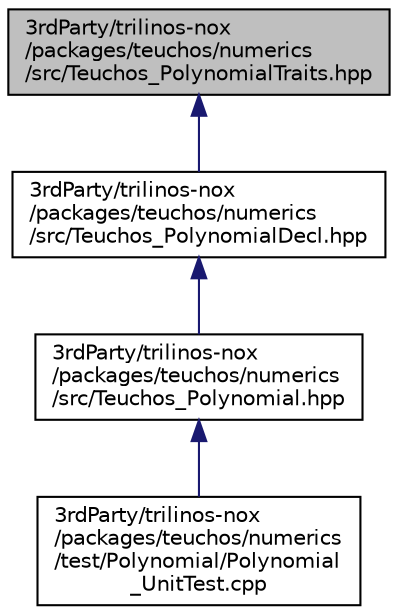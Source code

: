 digraph "3rdParty/trilinos-nox/packages/teuchos/numerics/src/Teuchos_PolynomialTraits.hpp"
{
  edge [fontname="Helvetica",fontsize="10",labelfontname="Helvetica",labelfontsize="10"];
  node [fontname="Helvetica",fontsize="10",shape=record];
  Node25 [label="3rdParty/trilinos-nox\l/packages/teuchos/numerics\l/src/Teuchos_PolynomialTraits.hpp",height=0.2,width=0.4,color="black", fillcolor="grey75", style="filled", fontcolor="black"];
  Node25 -> Node26 [dir="back",color="midnightblue",fontsize="10",style="solid",fontname="Helvetica"];
  Node26 [label="3rdParty/trilinos-nox\l/packages/teuchos/numerics\l/src/Teuchos_PolynomialDecl.hpp",height=0.2,width=0.4,color="black", fillcolor="white", style="filled",URL="$d5/dfb/_teuchos___polynomial_decl_8hpp.html"];
  Node26 -> Node27 [dir="back",color="midnightblue",fontsize="10",style="solid",fontname="Helvetica"];
  Node27 [label="3rdParty/trilinos-nox\l/packages/teuchos/numerics\l/src/Teuchos_Polynomial.hpp",height=0.2,width=0.4,color="black", fillcolor="white", style="filled",URL="$d9/d43/_teuchos___polynomial_8hpp.html"];
  Node27 -> Node28 [dir="back",color="midnightblue",fontsize="10",style="solid",fontname="Helvetica"];
  Node28 [label="3rdParty/trilinos-nox\l/packages/teuchos/numerics\l/test/Polynomial/Polynomial\l_UnitTest.cpp",height=0.2,width=0.4,color="black", fillcolor="white", style="filled",URL="$dc/d5a/_polynomial___unit_test_8cpp.html"];
}
